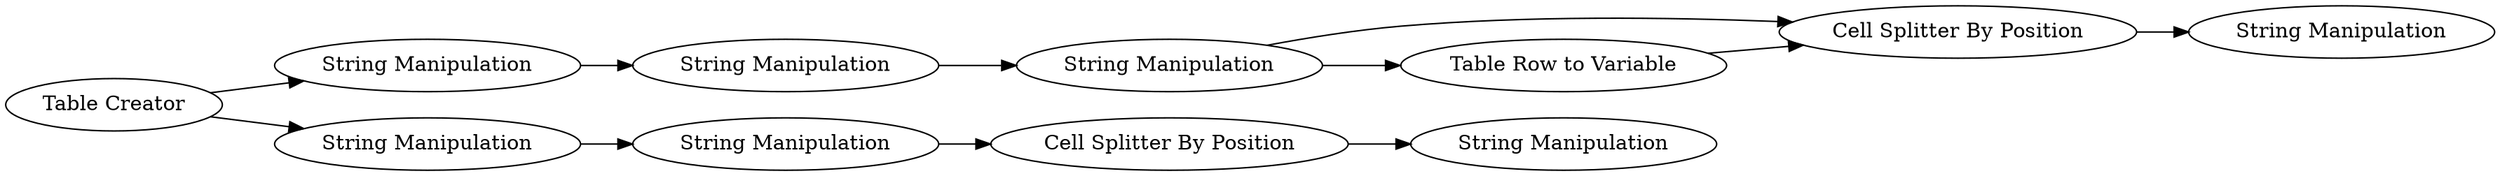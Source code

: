 digraph {
	7 -> 8
	1 -> 2
	8 -> 9
	1 -> 7
	9 -> 11
	3 -> 5
	5 -> 6
	11 -> 12
	9 -> 10
	2 -> 3
	10 -> 11
	5 [label="Cell Splitter By Position"]
	1 [label="Table Creator"]
	7 [label="String Manipulation"]
	9 [label="String Manipulation"]
	11 [label="Cell Splitter By Position"]
	6 [label="String Manipulation"]
	8 [label="String Manipulation"]
	12 [label="String Manipulation"]
	3 [label="String Manipulation"]
	2 [label="String Manipulation"]
	10 [label="Table Row to Variable"]
	rankdir=LR
}
